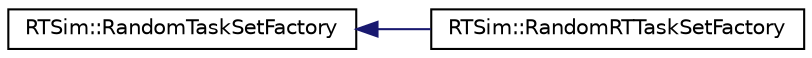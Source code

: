 digraph "Graphical Class Hierarchy"
{
  edge [fontname="Helvetica",fontsize="10",labelfontname="Helvetica",labelfontsize="10"];
  node [fontname="Helvetica",fontsize="10",shape=record];
  rankdir="LR";
  Node1 [label="RTSim::RandomTaskSetFactory",height=0.2,width=0.4,color="black", fillcolor="white", style="filled",URL="$dc/d61/classRTSim_1_1RandomTaskSetFactory.html"];
  Node1 -> Node2 [dir="back",color="midnightblue",fontsize="10",style="solid",fontname="Helvetica"];
  Node2 [label="RTSim::RandomRTTaskSetFactory",height=0.2,width=0.4,color="black", fillcolor="white", style="filled",URL="$d6/da9/classRTSim_1_1RandomRTTaskSetFactory.html"];
}
